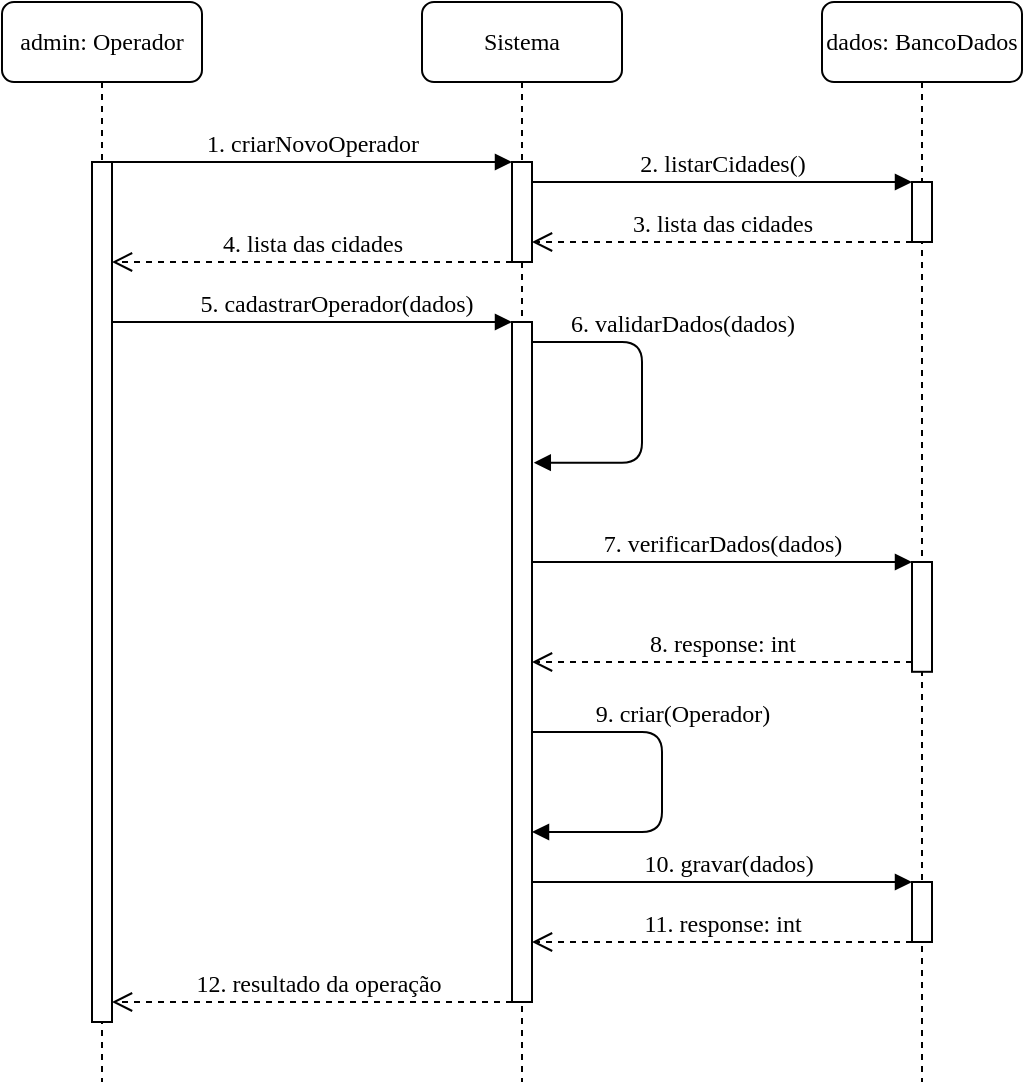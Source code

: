 <mxfile version="24.7.7" pages="3">
  <diagram name="criar Operador" id="13e1069c-82ec-6db2-03f1-153e76fe0fe0">
    <mxGraphModel dx="441" dy="357" grid="1" gridSize="10" guides="1" tooltips="1" connect="1" arrows="1" fold="1" page="1" pageScale="1" pageWidth="1100" pageHeight="850" background="none" math="0" shadow="0">
      <root>
        <mxCell id="0" />
        <mxCell id="1" parent="0" />
        <mxCell id="L8RDX05I5zplbAK2xEyO-4" value="5. cadastrarOperador(dados)" style="html=1;verticalAlign=bottom;endArrow=block;labelBackgroundColor=none;fontFamily=Verdana;fontSize=12;edgeStyle=elbowEdgeStyle;elbow=vertical;" parent="1" source="7baba1c4bc27f4b0-9" target="L8RDX05I5zplbAK2xEyO-3" edge="1">
          <mxGeometry x="0.121" relative="1" as="geometry">
            <mxPoint x="230" y="240" as="sourcePoint" />
            <mxPoint as="offset" />
            <mxPoint x="360" y="220" as="targetPoint" />
            <Array as="points">
              <mxPoint x="340" y="220" />
            </Array>
          </mxGeometry>
        </mxCell>
        <mxCell id="7baba1c4bc27f4b0-8" value="admin: Operador" style="shape=umlLifeline;perimeter=lifelinePerimeter;whiteSpace=wrap;html=1;container=1;collapsible=0;recursiveResize=0;outlineConnect=0;rounded=1;shadow=0;comic=0;labelBackgroundColor=none;strokeWidth=1;fontFamily=Verdana;fontSize=12;align=center;" parent="1" vertex="1">
          <mxGeometry x="100" y="60" width="100" height="540" as="geometry" />
        </mxCell>
        <mxCell id="7baba1c4bc27f4b0-9" value="" style="html=1;points=[];perimeter=orthogonalPerimeter;rounded=0;shadow=0;comic=0;labelBackgroundColor=none;strokeWidth=1;fontFamily=Verdana;fontSize=12;align=center;" parent="7baba1c4bc27f4b0-8" vertex="1">
          <mxGeometry x="45" y="80" width="10" height="430" as="geometry" />
        </mxCell>
        <mxCell id="7baba1c4bc27f4b0-11" value="&lt;div&gt;1. criarNovoOperador&lt;/div&gt;" style="html=1;verticalAlign=bottom;endArrow=block;labelBackgroundColor=none;fontFamily=Verdana;fontSize=12;edgeStyle=elbowEdgeStyle;elbow=vertical;" parent="1" source="7baba1c4bc27f4b0-9" target="7baba1c4bc27f4b0-10" edge="1">
          <mxGeometry x="0.002" relative="1" as="geometry">
            <mxPoint x="220" y="190" as="sourcePoint" />
            <mxPoint as="offset" />
            <Array as="points">
              <mxPoint x="270" y="140" />
            </Array>
          </mxGeometry>
        </mxCell>
        <mxCell id="7baba1c4bc27f4b0-2" value="Sistema" style="shape=umlLifeline;perimeter=lifelinePerimeter;whiteSpace=wrap;html=1;container=1;collapsible=0;recursiveResize=0;outlineConnect=0;rounded=1;shadow=0;comic=0;labelBackgroundColor=none;strokeWidth=1;fontFamily=Verdana;fontSize=12;align=center;" parent="1" vertex="1">
          <mxGeometry x="310" y="60" width="100" height="540" as="geometry" />
        </mxCell>
        <mxCell id="7baba1c4bc27f4b0-10" value="" style="html=1;points=[];perimeter=orthogonalPerimeter;rounded=0;shadow=0;comic=0;labelBackgroundColor=none;strokeWidth=1;fontFamily=Verdana;fontSize=12;align=center;" parent="7baba1c4bc27f4b0-2" vertex="1">
          <mxGeometry x="45" y="80" width="10" height="50" as="geometry" />
        </mxCell>
        <mxCell id="L8RDX05I5zplbAK2xEyO-3" value="" style="html=1;points=[];perimeter=orthogonalPerimeter;rounded=0;shadow=0;comic=0;labelBackgroundColor=none;strokeWidth=1;fontFamily=Verdana;fontSize=12;align=center;" parent="7baba1c4bc27f4b0-2" vertex="1">
          <mxGeometry x="45" y="160" width="10" height="340" as="geometry" />
        </mxCell>
        <mxCell id="L8RDX05I5zplbAK2xEyO-45" value="6. validarDados(dados)" style="html=1;verticalAlign=bottom;endArrow=block;labelBackgroundColor=none;fontFamily=Verdana;fontSize=12;edgeStyle=elbowEdgeStyle;elbow=horizontal;entryX=1.06;entryY=0.531;entryDx=0;entryDy=0;entryPerimeter=0;" parent="7baba1c4bc27f4b0-2" edge="1">
          <mxGeometry x="-0.351" y="20" relative="1" as="geometry">
            <mxPoint x="55.0" y="170.0" as="sourcePoint" />
            <mxPoint as="offset" />
            <Array as="points">
              <mxPoint x="110" y="170" />
            </Array>
            <mxPoint x="55.89" y="230.317" as="targetPoint" />
          </mxGeometry>
        </mxCell>
        <mxCell id="L8RDX05I5zplbAK2xEyO-29" value="9. criar(Operador)" style="html=1;verticalAlign=bottom;endArrow=block;labelBackgroundColor=none;fontFamily=Verdana;fontSize=12;edgeStyle=elbowEdgeStyle;elbow=horizontal;" parent="7baba1c4bc27f4b0-2" edge="1">
          <mxGeometry x="-0.278" y="10" relative="1" as="geometry">
            <mxPoint x="55.0" y="365.0" as="sourcePoint" />
            <mxPoint as="offset" />
            <Array as="points">
              <mxPoint x="120" y="370" />
            </Array>
            <mxPoint x="55.0" y="415.0" as="targetPoint" />
          </mxGeometry>
        </mxCell>
        <mxCell id="L8RDX05I5zplbAK2xEyO-12" value="8. response: int" style="html=1;verticalAlign=bottom;endArrow=open;dashed=1;endSize=8;labelBackgroundColor=none;fontFamily=Verdana;fontSize=12;edgeStyle=elbowEdgeStyle;elbow=horizontal;" parent="1" source="L8RDX05I5zplbAK2xEyO-8" target="L8RDX05I5zplbAK2xEyO-3" edge="1">
          <mxGeometry x="0.005" relative="1" as="geometry">
            <mxPoint x="165" y="610" as="targetPoint" />
            <mxPoint x="850" y="420" as="sourcePoint" />
            <Array as="points">
              <mxPoint x="440" y="390" />
            </Array>
            <mxPoint as="offset" />
          </mxGeometry>
        </mxCell>
        <mxCell id="7baba1c4bc27f4b0-3" value="dados: BancoDados" style="shape=umlLifeline;perimeter=lifelinePerimeter;whiteSpace=wrap;html=1;container=1;collapsible=0;recursiveResize=0;outlineConnect=0;rounded=1;shadow=0;comic=0;labelBackgroundColor=none;strokeWidth=1;fontFamily=Verdana;fontSize=12;align=center;" parent="1" vertex="1">
          <mxGeometry x="510" y="60" width="100" height="540" as="geometry" />
        </mxCell>
        <mxCell id="L8RDX05I5zplbAK2xEyO-8" value="" style="html=1;points=[];perimeter=orthogonalPerimeter;rounded=0;shadow=0;comic=0;labelBackgroundColor=none;strokeWidth=1;fontFamily=Verdana;fontSize=12;align=center;" parent="7baba1c4bc27f4b0-3" vertex="1">
          <mxGeometry x="45" y="280" width="10" height="54.9" as="geometry" />
        </mxCell>
        <mxCell id="L8RDX05I5zplbAK2xEyO-41" value="" style="html=1;points=[];perimeter=orthogonalPerimeter;rounded=0;shadow=0;comic=0;labelBackgroundColor=none;strokeWidth=1;fontFamily=Verdana;fontSize=12;align=center;" parent="7baba1c4bc27f4b0-3" vertex="1">
          <mxGeometry x="45" y="440" width="10" height="30" as="geometry" />
        </mxCell>
        <mxCell id="L8RDX05I5zplbAK2xEyO-47" value="" style="html=1;points=[];perimeter=orthogonalPerimeter;rounded=0;shadow=0;comic=0;labelBackgroundColor=none;strokeWidth=1;fontFamily=Verdana;fontSize=12;align=center;" parent="7baba1c4bc27f4b0-3" vertex="1">
          <mxGeometry x="45" y="90" width="10" height="30" as="geometry" />
        </mxCell>
        <mxCell id="L8RDX05I5zplbAK2xEyO-7" value="7. verificarDados(dados)" style="html=1;verticalAlign=bottom;endArrow=block;labelBackgroundColor=none;fontFamily=Verdana;fontSize=12;edgeStyle=elbowEdgeStyle;elbow=horizontal;" parent="1" source="L8RDX05I5zplbAK2xEyO-3" target="L8RDX05I5zplbAK2xEyO-8" edge="1">
          <mxGeometry x="-0.005" relative="1" as="geometry">
            <mxPoint x="340" y="355" as="sourcePoint" />
            <mxPoint as="offset" />
            <Array as="points">
              <mxPoint x="410" y="340" />
            </Array>
          </mxGeometry>
        </mxCell>
        <mxCell id="L8RDX05I5zplbAK2xEyO-44" value="12. resultado da operação" style="html=1;verticalAlign=bottom;endArrow=open;dashed=1;endSize=8;labelBackgroundColor=none;fontFamily=Verdana;fontSize=12;edgeStyle=elbowEdgeStyle;elbow=vertical;" parent="1" source="L8RDX05I5zplbAK2xEyO-3" target="7baba1c4bc27f4b0-9" edge="1">
          <mxGeometry x="-0.027" relative="1" as="geometry">
            <mxPoint x="170" y="560" as="targetPoint" />
            <mxPoint x="545" y="550" as="sourcePoint" />
            <Array as="points">
              <mxPoint x="260" y="560" />
            </Array>
            <mxPoint as="offset" />
          </mxGeometry>
        </mxCell>
        <mxCell id="L8RDX05I5zplbAK2xEyO-46" value="&lt;div&gt;2. listarCidades()&lt;br&gt;&lt;/div&gt;" style="html=1;verticalAlign=bottom;endArrow=block;labelBackgroundColor=none;fontFamily=Verdana;fontSize=12;edgeStyle=elbowEdgeStyle;elbow=vertical;" parent="1" source="7baba1c4bc27f4b0-10" target="L8RDX05I5zplbAK2xEyO-47" edge="1">
          <mxGeometry x="0.0" relative="1" as="geometry">
            <mxPoint x="375" y="150" as="sourcePoint" />
            <mxPoint as="offset" />
            <Array as="points">
              <mxPoint x="460" y="150" />
            </Array>
          </mxGeometry>
        </mxCell>
        <mxCell id="L8RDX05I5zplbAK2xEyO-42" value="10. gravar(dados)" style="html=1;verticalAlign=bottom;endArrow=block;labelBackgroundColor=none;fontFamily=Verdana;fontSize=12;edgeStyle=elbowEdgeStyle;elbow=vertical;" parent="1" edge="1" target="L8RDX05I5zplbAK2xEyO-41" source="L8RDX05I5zplbAK2xEyO-3">
          <mxGeometry x="0.027" relative="1" as="geometry">
            <mxPoint x="359.7" y="500" as="sourcePoint" />
            <mxPoint as="offset" />
            <Array as="points">
              <mxPoint x="470" y="500" />
            </Array>
            <mxPoint x="480" y="500" as="targetPoint" />
          </mxGeometry>
        </mxCell>
        <mxCell id="L8RDX05I5zplbAK2xEyO-50" value="3. lista das cidades" style="html=1;verticalAlign=bottom;endArrow=open;dashed=1;endSize=8;labelBackgroundColor=none;fontFamily=Verdana;fontSize=12;edgeStyle=elbowEdgeStyle;elbow=vertical;" parent="1" edge="1" target="7baba1c4bc27f4b0-10" source="L8RDX05I5zplbAK2xEyO-47">
          <mxGeometry x="0.004" relative="1" as="geometry">
            <mxPoint x="365" y="180" as="targetPoint" />
            <mxPoint x="560" y="180" as="sourcePoint" />
            <Array as="points">
              <mxPoint x="420" y="180" />
            </Array>
            <mxPoint as="offset" />
          </mxGeometry>
        </mxCell>
        <mxCell id="L8RDX05I5zplbAK2xEyO-40" value="11. response: int" style="html=1;verticalAlign=bottom;endArrow=open;dashed=1;endSize=8;labelBackgroundColor=none;fontFamily=Verdana;fontSize=12;edgeStyle=elbowEdgeStyle;elbow=vertical;" parent="1" edge="1" target="L8RDX05I5zplbAK2xEyO-3" source="L8RDX05I5zplbAK2xEyO-41">
          <mxGeometry x="0.002" relative="1" as="geometry">
            <mxPoint x="365" y="530" as="targetPoint" />
            <mxPoint x="555" y="530" as="sourcePoint" />
            <Array as="points">
              <mxPoint x="450" y="530" />
            </Array>
            <mxPoint as="offset" />
          </mxGeometry>
        </mxCell>
        <mxCell id="L8RDX05I5zplbAK2xEyO-51" value="4. lista das cidades" style="html=1;verticalAlign=bottom;endArrow=open;dashed=1;endSize=8;labelBackgroundColor=none;fontFamily=Verdana;fontSize=12;edgeStyle=elbowEdgeStyle;elbow=vertical;" parent="1" edge="1" target="7baba1c4bc27f4b0-9" source="7baba1c4bc27f4b0-10">
          <mxGeometry x="0.004" relative="1" as="geometry">
            <mxPoint x="155" y="190" as="targetPoint" />
            <mxPoint x="350" y="190" as="sourcePoint" />
            <Array as="points">
              <mxPoint x="210" y="190" />
            </Array>
            <mxPoint as="offset" />
          </mxGeometry>
        </mxCell>
      </root>
    </mxGraphModel>
  </diagram>
  <diagram id="bqxIuPW8D5Lhnd6abq-N" name="Consultar Histórico Gestante">
    <mxGraphModel dx="2093" dy="936" grid="1" gridSize="10" guides="1" tooltips="1" connect="1" arrows="1" fold="1" page="1" pageScale="1" pageWidth="827" pageHeight="1169" math="0" shadow="0">
      <root>
        <mxCell id="0" />
        <mxCell id="1" parent="0" />
        <mxCell id="e4PoHNpziZCP2AX3NT2B-2" value="op: Operador" style="shape=umlLifeline;perimeter=lifelinePerimeter;whiteSpace=wrap;html=1;container=1;collapsible=0;recursiveResize=0;outlineConnect=0;rounded=1;shadow=0;comic=0;labelBackgroundColor=none;strokeWidth=1;fontFamily=Verdana;fontSize=12;align=center;" parent="1" vertex="1">
          <mxGeometry x="40" y="60" width="100" height="700" as="geometry" />
        </mxCell>
        <mxCell id="e4PoHNpziZCP2AX3NT2B-3" value="" style="html=1;points=[];perimeter=orthogonalPerimeter;rounded=0;shadow=0;comic=0;labelBackgroundColor=none;strokeWidth=1;fontFamily=Verdana;fontSize=12;align=center;" parent="e4PoHNpziZCP2AX3NT2B-2" vertex="1">
          <mxGeometry x="45" y="80" width="10" height="50" as="geometry" />
        </mxCell>
        <mxCell id="e4PoHNpziZCP2AX3NT2B-4" value="4. lista das gestante" style="html=1;verticalAlign=bottom;endArrow=open;dashed=1;endSize=8;labelBackgroundColor=none;fontFamily=Verdana;fontSize=12;edgeStyle=elbowEdgeStyle;elbow=vertical;" parent="e4PoHNpziZCP2AX3NT2B-2" source="e4PoHNpziZCP2AX3NT2B-7" edge="1">
          <mxGeometry x="0.004" relative="1" as="geometry">
            <mxPoint x="55" y="130" as="targetPoint" />
            <mxPoint x="250" y="130" as="sourcePoint" />
            <Array as="points">
              <mxPoint x="110" y="130" />
            </Array>
            <mxPoint as="offset" />
          </mxGeometry>
        </mxCell>
        <mxCell id="Azst6hLEx4qP39NNRROr-12" value="19. response: ConsultasAME[]" style="html=1;verticalAlign=bottom;endArrow=open;dashed=1;endSize=8;labelBackgroundColor=none;fontFamily=Verdana;fontSize=12;edgeStyle=elbowEdgeStyle;elbow=horizontal;" parent="e4PoHNpziZCP2AX3NT2B-2" edge="1">
          <mxGeometry x="0.005" relative="1" as="geometry">
            <mxPoint x="55" y="650" as="targetPoint" />
            <mxPoint x="15" y="340.05" as="sourcePoint" />
            <Array as="points">
              <mxPoint x="220" y="650.18" />
            </Array>
            <mxPoint as="offset" />
          </mxGeometry>
        </mxCell>
        <mxCell id="Azst6hLEx4qP39NNRROr-13" value="20. response: ConsultaOdonto[]" style="html=1;verticalAlign=bottom;endArrow=open;dashed=1;endSize=8;labelBackgroundColor=none;fontFamily=Verdana;fontSize=12;edgeStyle=elbowEdgeStyle;elbow=horizontal;" parent="e4PoHNpziZCP2AX3NT2B-2" source="e4PoHNpziZCP2AX3NT2B-6" edge="1">
          <mxGeometry x="0.005" relative="1" as="geometry">
            <mxPoint x="55" y="690" as="targetPoint" />
            <mxPoint x="335" y="690" as="sourcePoint" />
            <Array as="points">
              <mxPoint x="230" y="690.18" />
            </Array>
            <mxPoint as="offset" />
          </mxGeometry>
        </mxCell>
        <mxCell id="Azst6hLEx4qP39NNRROr-14" value="21. response:ConsultaEspecializado[]" style="html=1;verticalAlign=bottom;endArrow=open;dashed=1;endSize=8;labelBackgroundColor=none;fontFamily=Verdana;fontSize=12;edgeStyle=elbowEdgeStyle;elbow=horizontal;" parent="e4PoHNpziZCP2AX3NT2B-2" edge="1">
          <mxGeometry x="0.005" relative="1" as="geometry">
            <mxPoint x="55" y="730" as="targetPoint" />
            <mxPoint x="15" y="340.05" as="sourcePoint" />
            <Array as="points">
              <mxPoint x="210" y="730.18" />
            </Array>
            <mxPoint as="offset" />
          </mxGeometry>
        </mxCell>
        <mxCell id="RKtHpUoWIbDAhqsyf1Fh-1" value="" style="html=1;points=[];perimeter=orthogonalPerimeter;rounded=0;shadow=0;comic=0;labelBackgroundColor=none;strokeWidth=1;fontFamily=Verdana;fontSize=12;align=center;" parent="e4PoHNpziZCP2AX3NT2B-2" vertex="1">
          <mxGeometry x="45" y="230" width="10" height="459.82" as="geometry" />
        </mxCell>
        <mxCell id="e4PoHNpziZCP2AX3NT2B-5" value="&lt;div&gt;1. buscarPorNome(nome)&lt;br&gt;&lt;/div&gt;" style="html=1;verticalAlign=bottom;endArrow=block;entryX=0;entryY=0;labelBackgroundColor=none;fontFamily=Verdana;fontSize=12;edgeStyle=elbowEdgeStyle;elbow=vertical;" parent="1" source="e4PoHNpziZCP2AX3NT2B-2" target="e4PoHNpziZCP2AX3NT2B-7" edge="1">
          <mxGeometry x="0.002" relative="1" as="geometry">
            <mxPoint x="220" y="190" as="sourcePoint" />
            <mxPoint as="offset" />
          </mxGeometry>
        </mxCell>
        <mxCell id="e4PoHNpziZCP2AX3NT2B-6" value="Sistema" style="shape=umlLifeline;perimeter=lifelinePerimeter;whiteSpace=wrap;html=1;container=0;collapsible=0;recursiveResize=0;outlineConnect=0;rounded=1;shadow=0;comic=0;labelBackgroundColor=none;strokeWidth=1;fontFamily=Verdana;fontSize=12;align=center;" parent="1" vertex="1">
          <mxGeometry x="310" y="60" width="100" height="700" as="geometry" />
        </mxCell>
        <mxCell id="e4PoHNpziZCP2AX3NT2B-15" value="dados: BancoDados" style="shape=umlLifeline;perimeter=lifelinePerimeter;whiteSpace=wrap;html=1;container=1;collapsible=0;recursiveResize=0;outlineConnect=0;rounded=1;shadow=0;comic=0;labelBackgroundColor=none;strokeWidth=1;fontFamily=Verdana;fontSize=12;align=center;" parent="1" vertex="1">
          <mxGeometry x="600" y="60" width="100" height="700" as="geometry" />
        </mxCell>
        <mxCell id="e4PoHNpziZCP2AX3NT2B-18" value="" style="html=1;points=[];perimeter=orthogonalPerimeter;rounded=0;shadow=0;comic=0;labelBackgroundColor=none;strokeWidth=1;fontFamily=Verdana;fontSize=12;align=center;" parent="e4PoHNpziZCP2AX3NT2B-15" vertex="1">
          <mxGeometry x="45" y="90" width="10" height="30" as="geometry" />
        </mxCell>
        <mxCell id="Azst6hLEx4qP39NNRROr-8" value="" style="html=1;points=[];perimeter=orthogonalPerimeter;rounded=0;shadow=0;comic=0;labelBackgroundColor=none;strokeWidth=1;fontFamily=Verdana;fontSize=12;align=center;" parent="e4PoHNpziZCP2AX3NT2B-15" vertex="1">
          <mxGeometry x="45" y="170" width="10" height="30" as="geometry" />
        </mxCell>
        <mxCell id="e4PoHNpziZCP2AX3NT2B-16" value="" style="html=1;points=[];perimeter=orthogonalPerimeter;rounded=0;shadow=0;comic=0;labelBackgroundColor=none;strokeWidth=1;fontFamily=Verdana;fontSize=12;align=center;" parent="e4PoHNpziZCP2AX3NT2B-15" vertex="1">
          <mxGeometry x="50" y="260" width="10" height="330" as="geometry" />
        </mxCell>
        <mxCell id="e4PoHNpziZCP2AX3NT2B-21" value="&lt;div&gt;2. buscarPorNome(nome)&lt;br&gt;&lt;/div&gt;" style="html=1;verticalAlign=bottom;endArrow=block;entryX=0;entryY=0;labelBackgroundColor=none;fontFamily=Verdana;fontSize=12;edgeStyle=elbowEdgeStyle;elbow=vertical;" parent="1" source="e4PoHNpziZCP2AX3NT2B-7" target="e4PoHNpziZCP2AX3NT2B-18" edge="1">
          <mxGeometry x="0.0" relative="1" as="geometry">
            <mxPoint x="375" y="150" as="sourcePoint" />
            <mxPoint as="offset" />
          </mxGeometry>
        </mxCell>
        <mxCell id="e4PoHNpziZCP2AX3NT2B-7" value="" style="html=1;points=[];perimeter=orthogonalPerimeter;rounded=0;shadow=0;comic=0;labelBackgroundColor=none;strokeWidth=1;fontFamily=Verdana;fontSize=12;align=center;" parent="1" vertex="1">
          <mxGeometry x="355" y="140" width="10" height="50" as="geometry" />
        </mxCell>
        <mxCell id="e4PoHNpziZCP2AX3NT2B-10" value="3. lista das gestantes com nome digitado" style="html=1;verticalAlign=bottom;endArrow=open;dashed=1;endSize=8;labelBackgroundColor=none;fontFamily=Verdana;fontSize=12;edgeStyle=elbowEdgeStyle;elbow=vertical;" parent="1" source="e4PoHNpziZCP2AX3NT2B-15" edge="1">
          <mxGeometry x="0.005" relative="1" as="geometry">
            <mxPoint x="365" y="180" as="targetPoint" />
            <mxPoint x="560" y="180" as="sourcePoint" />
            <Array as="points">
              <mxPoint x="420" y="180" />
            </Array>
            <mxPoint as="offset" />
          </mxGeometry>
        </mxCell>
        <mxCell id="e4PoHNpziZCP2AX3NT2B-14" value="15. response: ConsultasAME[]" style="html=1;verticalAlign=bottom;endArrow=open;dashed=1;endSize=8;labelBackgroundColor=none;fontFamily=Verdana;fontSize=12;edgeStyle=elbowEdgeStyle;elbow=horizontal;" parent="1" edge="1">
          <mxGeometry x="0.005" relative="1" as="geometry">
            <mxPoint x="55" y="520.0" as="targetPoint" />
            <mxPoint x="850" y="420" as="sourcePoint" />
            <Array as="points">
              <mxPoint x="530" y="520" />
            </Array>
            <mxPoint as="offset" />
          </mxGeometry>
        </mxCell>
        <mxCell id="e4PoHNpziZCP2AX3NT2B-19" value="11. buscarConsultasAME(gestante)" style="html=1;verticalAlign=bottom;endArrow=block;labelBackgroundColor=none;fontFamily=Verdana;fontSize=12;edgeStyle=elbowEdgeStyle;elbow=horizontal;dashed=1;" parent="1" target="e4PoHNpziZCP2AX3NT2B-16" edge="1">
          <mxGeometry x="-0.005" relative="1" as="geometry">
            <mxPoint x="55" y="340" as="sourcePoint" />
            <mxPoint as="offset" />
            <Array as="points">
              <mxPoint x="510" y="340" />
            </Array>
          </mxGeometry>
        </mxCell>
        <mxCell id="RKtHpUoWIbDAhqsyf1Fh-3" value="12. buscarConsultasOdonto(gestante)" style="html=1;verticalAlign=bottom;endArrow=block;labelBackgroundColor=none;fontFamily=Verdana;fontSize=12;edgeStyle=elbowEdgeStyle;elbow=horizontal;dashed=1;" parent="1" target="e4PoHNpziZCP2AX3NT2B-16" edge="1">
          <mxGeometry x="-0.005" relative="1" as="geometry">
            <mxPoint x="55" y="560.18" as="sourcePoint" />
            <mxPoint as="offset" />
            <Array as="points">
              <mxPoint x="530" y="560.18" />
            </Array>
            <mxPoint x="655" y="530.18" as="targetPoint" />
          </mxGeometry>
        </mxCell>
        <mxCell id="RKtHpUoWIbDAhqsyf1Fh-4" value="13. buscarConsultasEspecializado(gestante)" style="html=1;verticalAlign=bottom;endArrow=block;labelBackgroundColor=none;fontFamily=Verdana;fontSize=12;edgeStyle=elbowEdgeStyle;elbow=horizontal;dashed=1;" parent="1" target="e4PoHNpziZCP2AX3NT2B-16" edge="1">
          <mxGeometry x="-0.005" relative="1" as="geometry">
            <mxPoint x="55" y="600.18" as="sourcePoint" />
            <mxPoint as="offset" />
            <Array as="points">
              <mxPoint x="520" y="600.18" />
            </Array>
            <mxPoint x="650" y="640.18" as="targetPoint" />
          </mxGeometry>
        </mxCell>
        <mxCell id="RKtHpUoWIbDAhqsyf1Fh-5" value="14. buscarTratamentoSifilis(gestante)" style="html=1;verticalAlign=bottom;endArrow=block;labelBackgroundColor=none;fontFamily=Verdana;fontSize=12;edgeStyle=elbowEdgeStyle;elbow=horizontal;dashed=1;" parent="1" target="e4PoHNpziZCP2AX3NT2B-16" edge="1">
          <mxGeometry x="-0.005" relative="1" as="geometry">
            <mxPoint x="55" y="630.18" as="sourcePoint" />
            <mxPoint as="offset" />
            <Array as="points">
              <mxPoint x="530" y="630.18" />
            </Array>
            <mxPoint x="655" y="610.18" as="targetPoint" />
          </mxGeometry>
        </mxCell>
        <mxCell id="Azst6hLEx4qP39NNRROr-1" value="16. response: ConsultaOdonto[]" style="html=1;verticalAlign=bottom;endArrow=open;dashed=1;endSize=8;labelBackgroundColor=none;fontFamily=Verdana;fontSize=12;edgeStyle=elbowEdgeStyle;elbow=horizontal;" parent="1" source="e4PoHNpziZCP2AX3NT2B-16" edge="1">
          <mxGeometry x="0.005" relative="1" as="geometry">
            <mxPoint x="55" y="400.05" as="targetPoint" />
            <mxPoint x="660" y="740.18" as="sourcePoint" />
            <Array as="points">
              <mxPoint x="540" y="740.18" />
            </Array>
            <mxPoint as="offset" />
          </mxGeometry>
        </mxCell>
        <mxCell id="Azst6hLEx4qP39NNRROr-2" value="17. response:ConsultaEspecializado[]" style="html=1;verticalAlign=bottom;endArrow=open;dashed=1;endSize=8;labelBackgroundColor=none;fontFamily=Verdana;fontSize=12;edgeStyle=elbowEdgeStyle;elbow=horizontal;" parent="1" source="e4PoHNpziZCP2AX3NT2B-16" edge="1">
          <mxGeometry x="0.005" relative="1" as="geometry">
            <mxPoint x="55" y="400.05" as="targetPoint" />
            <mxPoint x="650" y="790.18" as="sourcePoint" />
            <Array as="points">
              <mxPoint x="520" y="780.18" />
            </Array>
            <mxPoint as="offset" />
          </mxGeometry>
        </mxCell>
        <mxCell id="Azst6hLEx4qP39NNRROr-3" value="18. response: TratamentoSifilis[]" style="html=1;verticalAlign=bottom;endArrow=open;dashed=1;endSize=8;labelBackgroundColor=none;fontFamily=Verdana;fontSize=12;edgeStyle=elbowEdgeStyle;elbow=horizontal;" parent="1" source="e4PoHNpziZCP2AX3NT2B-16" edge="1">
          <mxGeometry x="0.005" relative="1" as="geometry">
            <mxPoint x="55" y="400.05" as="targetPoint" />
            <mxPoint x="655" y="790.18" as="sourcePoint" />
            <Array as="points">
              <mxPoint x="540" y="820.18" />
            </Array>
            <mxPoint as="offset" />
          </mxGeometry>
        </mxCell>
        <mxCell id="Azst6hLEx4qP39NNRROr-6" value="&lt;div&gt;5. buscarPorId(id)&lt;br&gt;&lt;/div&gt;" style="html=1;verticalAlign=bottom;endArrow=block;labelBackgroundColor=none;fontFamily=Verdana;fontSize=12;edgeStyle=elbowEdgeStyle;elbow=vertical;" parent="1" source="e4PoHNpziZCP2AX3NT2B-3" target="Azst6hLEx4qP39NNRROr-7" edge="1">
          <mxGeometry relative="1" as="geometry">
            <mxPoint x="100" y="150" as="sourcePoint" />
            <mxPoint as="offset" />
            <mxPoint x="365" y="150" as="targetPoint" />
            <Array as="points">
              <mxPoint x="230" y="220" />
            </Array>
          </mxGeometry>
        </mxCell>
        <mxCell id="Azst6hLEx4qP39NNRROr-7" value="" style="html=1;points=[];perimeter=orthogonalPerimeter;rounded=0;shadow=0;comic=0;labelBackgroundColor=none;strokeWidth=1;fontFamily=Verdana;fontSize=12;align=center;" parent="1" vertex="1">
          <mxGeometry x="355" y="220" width="10" height="50" as="geometry" />
        </mxCell>
        <mxCell id="Azst6hLEx4qP39NNRROr-9" value="&lt;div&gt;6. buscarPorId(id)&lt;br&gt;&lt;/div&gt;" style="html=1;verticalAlign=bottom;endArrow=block;labelBackgroundColor=none;fontFamily=Verdana;fontSize=12;edgeStyle=elbowEdgeStyle;elbow=vertical;" parent="1" source="Azst6hLEx4qP39NNRROr-7" target="Azst6hLEx4qP39NNRROr-8" edge="1">
          <mxGeometry relative="1" as="geometry">
            <mxPoint x="365" y="260" as="sourcePoint" />
            <mxPoint as="offset" />
            <mxPoint x="625" y="260" as="targetPoint" />
            <Array as="points">
              <mxPoint x="500" y="230" />
            </Array>
          </mxGeometry>
        </mxCell>
        <mxCell id="Azst6hLEx4qP39NNRROr-10" value="7. gestante" style="html=1;verticalAlign=bottom;endArrow=open;dashed=1;endSize=8;labelBackgroundColor=none;fontFamily=Verdana;fontSize=12;edgeStyle=elbowEdgeStyle;elbow=vertical;" parent="1" source="Azst6hLEx4qP39NNRROr-8" target="Azst6hLEx4qP39NNRROr-7" edge="1">
          <mxGeometry x="0.005" relative="1" as="geometry">
            <mxPoint x="375" y="190" as="targetPoint" />
            <mxPoint x="660" y="190" as="sourcePoint" />
            <Array as="points">
              <mxPoint x="510" y="260" />
            </Array>
            <mxPoint as="offset" />
          </mxGeometry>
        </mxCell>
        <mxCell id="Azst6hLEx4qP39NNRROr-11" value="8. gestante" style="html=1;verticalAlign=bottom;endArrow=open;dashed=1;endSize=8;labelBackgroundColor=none;fontFamily=Verdana;fontSize=12;edgeStyle=elbowEdgeStyle;elbow=vertical;" parent="1" source="Azst6hLEx4qP39NNRROr-7" target="e4PoHNpziZCP2AX3NT2B-3" edge="1">
          <mxGeometry x="0.005" relative="1" as="geometry">
            <mxPoint x="375" y="270" as="targetPoint" />
            <mxPoint x="655" y="270" as="sourcePoint" />
            <Array as="points">
              <mxPoint x="240" y="270" />
            </Array>
            <mxPoint as="offset" />
          </mxGeometry>
        </mxCell>
        <mxCell id="Azst6hLEx4qP39NNRROr-15" value="22. response: TratamentoSifilis[]" style="html=1;verticalAlign=bottom;endArrow=open;dashed=1;endSize=8;labelBackgroundColor=none;fontFamily=Verdana;fontSize=12;edgeStyle=elbowEdgeStyle;elbow=horizontal;" parent="1" target="RKtHpUoWIbDAhqsyf1Fh-1" edge="1">
          <mxGeometry x="0.005" relative="1" as="geometry">
            <mxPoint x="95" y="830" as="targetPoint" />
            <mxPoint x="55" y="400.05" as="sourcePoint" />
            <Array as="points">
              <mxPoint x="100" y="840" />
            </Array>
            <mxPoint as="offset" />
          </mxGeometry>
        </mxCell>
        <mxCell id="RKtHpUoWIbDAhqsyf1Fh-6" value="11. buscarTratamentoSifilis(gestante)" style="html=1;verticalAlign=bottom;endArrow=block;labelBackgroundColor=none;fontFamily=Verdana;fontSize=12;edgeStyle=elbowEdgeStyle;elbow=horizontal;dashed=1;" parent="1" target="e4PoHNpziZCP2AX3NT2B-16" edge="1">
          <mxGeometry x="-0.005" relative="1" as="geometry">
            <mxPoint x="55" y="480.0" as="sourcePoint" />
            <mxPoint as="offset" />
            <Array as="points">
              <mxPoint x="540" y="480" />
            </Array>
            <mxPoint x="655" y="460" as="targetPoint" />
          </mxGeometry>
        </mxCell>
        <mxCell id="RKtHpUoWIbDAhqsyf1Fh-2" value="&lt;div&gt;9. buscarTodasConsultas(gestante)&lt;br&gt;&lt;/div&gt;" style="html=1;verticalAlign=bottom;endArrow=block;entryX=0;entryY=0;labelBackgroundColor=none;fontFamily=Verdana;fontSize=12;edgeStyle=elbowEdgeStyle;elbow=vertical;" parent="1" source="RKtHpUoWIbDAhqsyf1Fh-1" edge="1">
          <mxGeometry x="0.003" relative="1" as="geometry">
            <mxPoint x="150" y="400.38" as="sourcePoint" />
            <mxPoint as="offset" />
            <mxPoint x="355" y="400.38" as="targetPoint" />
          </mxGeometry>
        </mxCell>
      </root>
    </mxGraphModel>
  </diagram>
  <diagram id="t93jXLv9Rhtei3cWcK3W" name="criarConsulta">
    <mxGraphModel dx="926" dy="749" grid="1" gridSize="10" guides="1" tooltips="1" connect="1" arrows="1" fold="1" page="1" pageScale="1" pageWidth="827" pageHeight="1169" math="0" shadow="0">
      <root>
        <mxCell id="0" />
        <mxCell id="1" parent="0" />
        <mxCell id="TRa_ME_vkdSFod6F84u--1" value="5. cadastrarConsulta(dados)" style="html=1;verticalAlign=bottom;endArrow=block;labelBackgroundColor=none;fontFamily=Verdana;fontSize=12;edgeStyle=elbowEdgeStyle;elbow=vertical;" edge="1" parent="1" source="TRa_ME_vkdSFod6F84u--3" target="TRa_ME_vkdSFod6F84u--8">
          <mxGeometry x="0.121" relative="1" as="geometry">
            <mxPoint x="230" y="240" as="sourcePoint" />
            <mxPoint as="offset" />
            <mxPoint x="360" y="220" as="targetPoint" />
            <Array as="points">
              <mxPoint x="340" y="220" />
            </Array>
          </mxGeometry>
        </mxCell>
        <mxCell id="TRa_ME_vkdSFod6F84u--2" value="op: Operador" style="shape=umlLifeline;perimeter=lifelinePerimeter;whiteSpace=wrap;html=1;container=1;collapsible=0;recursiveResize=0;outlineConnect=0;rounded=1;shadow=0;comic=0;labelBackgroundColor=none;strokeWidth=1;fontFamily=Verdana;fontSize=12;align=center;" vertex="1" parent="1">
          <mxGeometry x="100" y="60" width="100" height="480" as="geometry" />
        </mxCell>
        <mxCell id="TRa_ME_vkdSFod6F84u--3" value="" style="html=1;points=[];perimeter=orthogonalPerimeter;rounded=0;shadow=0;comic=0;labelBackgroundColor=none;strokeWidth=1;fontFamily=Verdana;fontSize=12;align=center;" vertex="1" parent="TRa_ME_vkdSFod6F84u--2">
          <mxGeometry x="45" y="80" width="10" height="370" as="geometry" />
        </mxCell>
        <mxCell id="TRa_ME_vkdSFod6F84u--5" value="&lt;div&gt;1. criarConsulta&lt;/div&gt;" style="html=1;verticalAlign=bottom;endArrow=block;labelBackgroundColor=none;fontFamily=Verdana;fontSize=12;edgeStyle=elbowEdgeStyle;elbow=vertical;" edge="1" parent="1" source="TRa_ME_vkdSFod6F84u--3" target="TRa_ME_vkdSFod6F84u--7">
          <mxGeometry x="0.002" relative="1" as="geometry">
            <mxPoint x="220" y="190" as="sourcePoint" />
            <mxPoint as="offset" />
            <Array as="points">
              <mxPoint x="270" y="140" />
            </Array>
          </mxGeometry>
        </mxCell>
        <mxCell id="TRa_ME_vkdSFod6F84u--6" value="Sistema" style="shape=umlLifeline;perimeter=lifelinePerimeter;whiteSpace=wrap;html=1;container=1;collapsible=0;recursiveResize=0;outlineConnect=0;rounded=1;shadow=0;comic=0;labelBackgroundColor=none;strokeWidth=1;fontFamily=Verdana;fontSize=12;align=center;" vertex="1" parent="1">
          <mxGeometry x="340" y="60" width="100" height="480" as="geometry" />
        </mxCell>
        <mxCell id="TRa_ME_vkdSFod6F84u--7" value="" style="html=1;points=[];perimeter=orthogonalPerimeter;rounded=0;shadow=0;comic=0;labelBackgroundColor=none;strokeWidth=1;fontFamily=Verdana;fontSize=12;align=center;" vertex="1" parent="TRa_ME_vkdSFod6F84u--6">
          <mxGeometry x="45" y="80" width="10" height="50" as="geometry" />
        </mxCell>
        <mxCell id="TRa_ME_vkdSFod6F84u--8" value="" style="html=1;points=[];perimeter=orthogonalPerimeter;rounded=0;shadow=0;comic=0;labelBackgroundColor=none;strokeWidth=1;fontFamily=Verdana;fontSize=12;align=center;" vertex="1" parent="TRa_ME_vkdSFod6F84u--6">
          <mxGeometry x="45" y="160" width="10" height="280" as="geometry" />
        </mxCell>
        <mxCell id="TRa_ME_vkdSFod6F84u--9" value="6. validarDados(dados)" style="html=1;verticalAlign=bottom;endArrow=block;labelBackgroundColor=none;fontFamily=Verdana;fontSize=12;edgeStyle=elbowEdgeStyle;elbow=horizontal;entryX=1.06;entryY=0.531;entryDx=0;entryDy=0;entryPerimeter=0;" edge="1" parent="TRa_ME_vkdSFod6F84u--6">
          <mxGeometry x="-0.351" y="30" relative="1" as="geometry">
            <mxPoint x="55.0" y="170.0" as="sourcePoint" />
            <mxPoint as="offset" />
            <Array as="points">
              <mxPoint x="110" y="170" />
            </Array>
            <mxPoint x="55.89" y="230.317" as="targetPoint" />
          </mxGeometry>
        </mxCell>
        <mxCell id="TRa_ME_vkdSFod6F84u--10" value="7. criar(dados)" style="html=1;verticalAlign=bottom;endArrow=block;labelBackgroundColor=none;fontFamily=Verdana;fontSize=12;edgeStyle=elbowEdgeStyle;elbow=horizontal;" edge="1" parent="TRa_ME_vkdSFod6F84u--6">
          <mxGeometry x="-0.278" y="10" relative="1" as="geometry">
            <mxPoint x="55.0" y="260.0" as="sourcePoint" />
            <mxPoint as="offset" />
            <Array as="points">
              <mxPoint x="120" y="265" />
            </Array>
            <mxPoint x="55.0" y="310.0" as="targetPoint" />
          </mxGeometry>
        </mxCell>
        <mxCell id="TRa_ME_vkdSFod6F84u--12" value="dados: BancoDados" style="shape=umlLifeline;perimeter=lifelinePerimeter;whiteSpace=wrap;html=1;container=1;collapsible=0;recursiveResize=0;outlineConnect=0;rounded=1;shadow=0;comic=0;labelBackgroundColor=none;strokeWidth=1;fontFamily=Verdana;fontSize=12;align=center;" vertex="1" parent="1">
          <mxGeometry x="540" y="60" width="100" height="480" as="geometry" />
        </mxCell>
        <mxCell id="TRa_ME_vkdSFod6F84u--14" value="" style="html=1;points=[];perimeter=orthogonalPerimeter;rounded=0;shadow=0;comic=0;labelBackgroundColor=none;strokeWidth=1;fontFamily=Verdana;fontSize=12;align=center;" vertex="1" parent="TRa_ME_vkdSFod6F84u--12">
          <mxGeometry x="45" y="370" width="10" height="30" as="geometry" />
        </mxCell>
        <mxCell id="TRa_ME_vkdSFod6F84u--15" value="" style="html=1;points=[];perimeter=orthogonalPerimeter;rounded=0;shadow=0;comic=0;labelBackgroundColor=none;strokeWidth=1;fontFamily=Verdana;fontSize=12;align=center;" vertex="1" parent="TRa_ME_vkdSFod6F84u--12">
          <mxGeometry x="45" y="90" width="10" height="30" as="geometry" />
        </mxCell>
        <mxCell id="TRa_ME_vkdSFod6F84u--17" value="10. resultado da operação" style="html=1;verticalAlign=bottom;endArrow=open;dashed=1;endSize=8;labelBackgroundColor=none;fontFamily=Verdana;fontSize=12;edgeStyle=elbowEdgeStyle;elbow=vertical;" edge="1" parent="1" source="TRa_ME_vkdSFod6F84u--8" target="TRa_ME_vkdSFod6F84u--3">
          <mxGeometry x="-0.027" relative="1" as="geometry">
            <mxPoint x="170" y="560" as="targetPoint" />
            <mxPoint x="545" y="550" as="sourcePoint" />
            <Array as="points">
              <mxPoint x="260" y="500" />
            </Array>
            <mxPoint as="offset" />
          </mxGeometry>
        </mxCell>
        <mxCell id="TRa_ME_vkdSFod6F84u--18" value="&lt;div&gt;2. listarTipoConsulta()&lt;br&gt;&lt;/div&gt;" style="html=1;verticalAlign=bottom;endArrow=block;labelBackgroundColor=none;fontFamily=Verdana;fontSize=12;edgeStyle=elbowEdgeStyle;elbow=vertical;" edge="1" parent="1" source="TRa_ME_vkdSFod6F84u--7" target="TRa_ME_vkdSFod6F84u--15">
          <mxGeometry x="0.0" relative="1" as="geometry">
            <mxPoint x="405" y="150" as="sourcePoint" />
            <mxPoint as="offset" />
            <Array as="points">
              <mxPoint x="490" y="150" />
            </Array>
          </mxGeometry>
        </mxCell>
        <mxCell id="TRa_ME_vkdSFod6F84u--19" value="8. gravar(dados)" style="html=1;verticalAlign=bottom;endArrow=block;labelBackgroundColor=none;fontFamily=Verdana;fontSize=12;edgeStyle=elbowEdgeStyle;elbow=vertical;" edge="1" parent="1" source="TRa_ME_vkdSFod6F84u--8" target="TRa_ME_vkdSFod6F84u--14">
          <mxGeometry relative="1" as="geometry">
            <mxPoint x="389.7" y="500" as="sourcePoint" />
            <mxPoint as="offset" />
            <Array as="points">
              <mxPoint x="500" y="430" />
            </Array>
            <mxPoint x="510" y="500" as="targetPoint" />
          </mxGeometry>
        </mxCell>
        <mxCell id="TRa_ME_vkdSFod6F84u--20" value="3. lista dos tipos consultas" style="html=1;verticalAlign=bottom;endArrow=open;dashed=1;endSize=8;labelBackgroundColor=none;fontFamily=Verdana;fontSize=12;edgeStyle=elbowEdgeStyle;elbow=vertical;" edge="1" parent="1" source="TRa_ME_vkdSFod6F84u--15" target="TRa_ME_vkdSFod6F84u--7">
          <mxGeometry x="0.004" relative="1" as="geometry">
            <mxPoint x="395" y="180" as="targetPoint" />
            <mxPoint x="590" y="180" as="sourcePoint" />
            <Array as="points">
              <mxPoint x="450" y="180" />
            </Array>
            <mxPoint as="offset" />
          </mxGeometry>
        </mxCell>
        <mxCell id="TRa_ME_vkdSFod6F84u--21" value="9. response: int" style="html=1;verticalAlign=bottom;endArrow=open;dashed=1;endSize=8;labelBackgroundColor=none;fontFamily=Verdana;fontSize=12;edgeStyle=elbowEdgeStyle;elbow=vertical;" edge="1" parent="1" source="TRa_ME_vkdSFod6F84u--14" target="TRa_ME_vkdSFod6F84u--8">
          <mxGeometry x="0.002" relative="1" as="geometry">
            <mxPoint x="395" y="530" as="targetPoint" />
            <mxPoint x="585" y="530" as="sourcePoint" />
            <Array as="points">
              <mxPoint x="510" y="460" />
            </Array>
            <mxPoint as="offset" />
          </mxGeometry>
        </mxCell>
        <mxCell id="TRa_ME_vkdSFod6F84u--4" value="4. lista dos tipos consultas" style="html=1;verticalAlign=bottom;endArrow=open;dashed=1;endSize=8;labelBackgroundColor=none;fontFamily=Verdana;fontSize=12;edgeStyle=elbowEdgeStyle;elbow=vertical;" edge="1" parent="1" target="TRa_ME_vkdSFod6F84u--3" source="TRa_ME_vkdSFod6F84u--7">
          <mxGeometry x="0.004" relative="1" as="geometry">
            <mxPoint x="155" y="190" as="targetPoint" />
            <mxPoint x="350" y="190" as="sourcePoint" />
            <Array as="points">
              <mxPoint x="210" y="190" />
            </Array>
            <mxPoint as="offset" />
          </mxGeometry>
        </mxCell>
      </root>
    </mxGraphModel>
  </diagram>
</mxfile>
